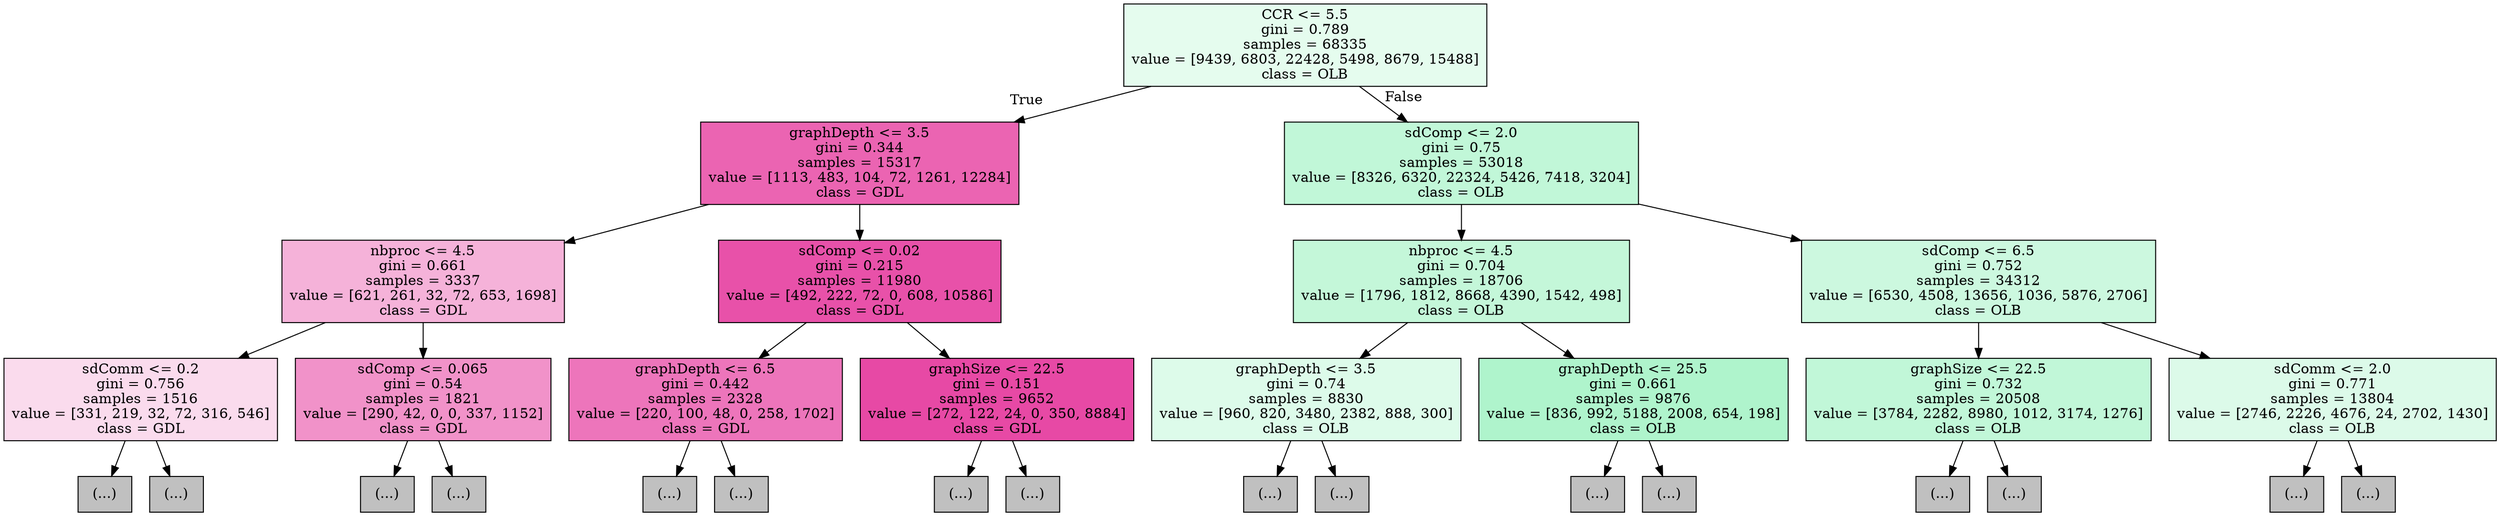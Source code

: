 digraph Tree {
node [shape=box, style="filled", color="black"] ;
0 [label="CCR <= 5.5\ngini = 0.789\nsamples = 68335\nvalue = [9439, 6803, 22428, 5498, 8679, 15488]\nclass = OLB", fillcolor="#e5fcee"] ;
1 [label="graphDepth <= 3.5\ngini = 0.344\nsamples = 15317\nvalue = [1113, 483, 104, 72, 1261, 12284]\nclass = GDL", fillcolor="#eb64b2"] ;
0 -> 1 [labeldistance=2.5, labelangle=45, headlabel="True"] ;
2 [label="nbproc <= 4.5\ngini = 0.661\nsamples = 3337\nvalue = [621, 261, 32, 72, 653, 1698]\nclass = GDL", fillcolor="#f5b2d9"] ;
1 -> 2 ;
3 [label="sdComm <= 0.2\ngini = 0.756\nsamples = 1516\nvalue = [331, 219, 32, 72, 316, 546]\nclass = GDL", fillcolor="#fadbed"] ;
2 -> 3 ;
4 [label="(...)", fillcolor="#C0C0C0"] ;
3 -> 4 ;
27 [label="(...)", fillcolor="#C0C0C0"] ;
3 -> 27 ;
38 [label="sdComp <= 0.065\ngini = 0.54\nsamples = 1821\nvalue = [290, 42, 0, 0, 337, 1152]\nclass = GDL", fillcolor="#f192c9"] ;
2 -> 38 ;
39 [label="(...)", fillcolor="#C0C0C0"] ;
38 -> 39 ;
50 [label="(...)", fillcolor="#C0C0C0"] ;
38 -> 50 ;
73 [label="sdComp <= 0.02\ngini = 0.215\nsamples = 11980\nvalue = [492, 222, 72, 0, 608, 10586]\nclass = GDL", fillcolor="#e851a9"] ;
1 -> 73 ;
74 [label="graphDepth <= 6.5\ngini = 0.442\nsamples = 2328\nvalue = [220, 100, 48, 0, 258, 1702]\nclass = GDL", fillcolor="#ed75bb"] ;
73 -> 74 ;
75 [label="(...)", fillcolor="#C0C0C0"] ;
74 -> 75 ;
98 [label="(...)", fillcolor="#C0C0C0"] ;
74 -> 98 ;
119 [label="graphSize <= 22.5\ngini = 0.151\nsamples = 9652\nvalue = [272, 122, 24, 0, 350, 8884]\nclass = GDL", fillcolor="#e749a5"] ;
73 -> 119 ;
120 [label="(...)", fillcolor="#C0C0C0"] ;
119 -> 120 ;
175 [label="(...)", fillcolor="#C0C0C0"] ;
119 -> 175 ;
252 [label="sdComp <= 2.0\ngini = 0.75\nsamples = 53018\nvalue = [8326, 6320, 22324, 5426, 7418, 3204]\nclass = OLB", fillcolor="#c1f7d8"] ;
0 -> 252 [labeldistance=2.5, labelangle=-45, headlabel="False"] ;
253 [label="nbproc <= 4.5\ngini = 0.704\nsamples = 18706\nvalue = [1796, 1812, 8668, 4390, 1542, 498]\nclass = OLB", fillcolor="#c4f7d9"] ;
252 -> 253 ;
254 [label="graphDepth <= 3.5\ngini = 0.74\nsamples = 8830\nvalue = [960, 820, 3480, 2382, 888, 300]\nclass = OLB", fillcolor="#ddfbea"] ;
253 -> 254 ;
255 [label="(...)", fillcolor="#C0C0C0"] ;
254 -> 255 ;
260 [label="(...)", fillcolor="#C0C0C0"] ;
254 -> 260 ;
301 [label="graphDepth <= 25.5\ngini = 0.661\nsamples = 9876\nvalue = [836, 992, 5188, 2008, 654, 198]\nclass = OLB", fillcolor="#aff4cc"] ;
253 -> 301 ;
302 [label="(...)", fillcolor="#C0C0C0"] ;
301 -> 302 ;
343 [label="(...)", fillcolor="#C0C0C0"] ;
301 -> 343 ;
348 [label="sdComp <= 6.5\ngini = 0.752\nsamples = 34312\nvalue = [6530, 4508, 13656, 1036, 5876, 2706]\nclass = OLB", fillcolor="#ccf8df"] ;
252 -> 348 ;
349 [label="graphSize <= 22.5\ngini = 0.732\nsamples = 20508\nvalue = [3784, 2282, 8980, 1012, 3174, 1276]\nclass = OLB", fillcolor="#c1f7d8"] ;
348 -> 349 ;
350 [label="(...)", fillcolor="#C0C0C0"] ;
349 -> 350 ;
373 [label="(...)", fillcolor="#C0C0C0"] ;
349 -> 373 ;
444 [label="sdComm <= 2.0\ngini = 0.771\nsamples = 13804\nvalue = [2746, 2226, 4676, 24, 2702, 1430]\nclass = OLB", fillcolor="#dcfae9"] ;
348 -> 444 ;
445 [label="(...)", fillcolor="#C0C0C0"] ;
444 -> 445 ;
476 [label="(...)", fillcolor="#C0C0C0"] ;
444 -> 476 ;
}